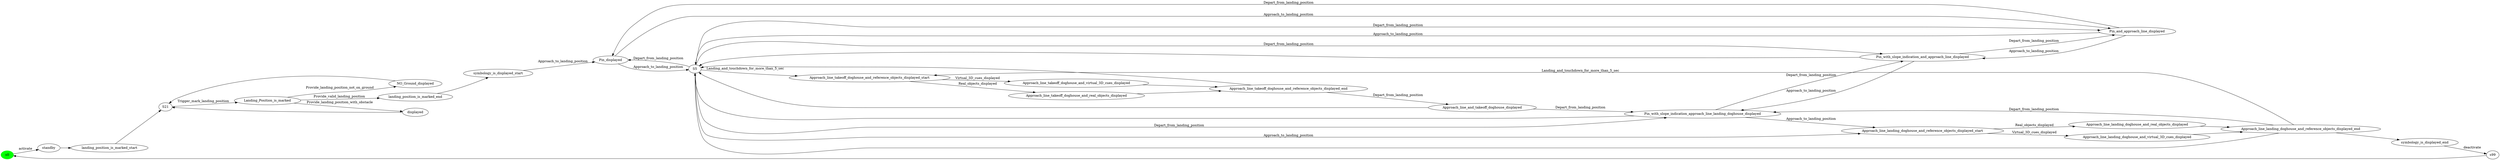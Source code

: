 digraph G {
rankdir=LR;
state0[ label = "s0", style=filled, color=green ];
state1 [ label = "Approach_line_landing_doghouse_and_reference_objects_displayed_end" ];
state1 -> state2 [ label="  " ];
state1 -> state3 [ label=" Landing_and_touchdown_for_more_than_5_sec " ];
state1 -> state4 [ label="  " ];
state1 -> state5 [ label=" Depart_from_landing_position " ];
state6 [ label = "Pin_displayed" ];
state6 -> state4 [ label=" Approach_to_landing_position " ];
state6 -> state7 [ label=" Approach_to_landing_position " ];
state4 [ label = "S5" ];
state4 -> state5 [ label=" Depart_from_landing_position " ];
state4 -> state7 [ label=" Depart_from_landing_position " ];
state4 -> state6 [ label=" Depart_from_landing_position " ];
state4 -> state8 [ label=" Depart_from_landing_position " ];
state4 -> state9 [ label=" Approach_to_landing_position " ];
state4 -> state3 [ label=" Landing_and_touchdown_for_more_than_5_sec " ];
state10 [ label = "standby" ];
state10 -> state11 [ label="  " ];
state12 [ label = "Approach_line_and_takeoff_doghouse_displayed" ];
state12 -> state5 [ label=" Depart_from_landing_position " ];
state12 -> state4 [ label="  " ];
state8 [ label = "Pin_with_slope_indication_and_approach_line_displayed" ];
state8 -> state5 [ label=" Approach_to_landing_position " ];
state8 -> state4 [ label="  " ];
state8 -> state7 [ label=" Depart_from_landing_position " ];
state13 [ label = "s99" ];
state13 -> state0 [ label="  " ];
state14 [ label = "S21" ];
state14 -> state15 [ label=" Trigger_mark_landing_position " ];
state5 [ label = "Pin_with_slope_indication_approach_line_landing_doghouse_displayed" ];
state5 -> state9 [ label=" Approach_to_landing_position " ];
state5 -> state8 [ label=" Depart_from_landing_position " ];
state5 -> state4 [ label="  " ];
state16 [ label = "Approach_line_landing_doghouse_and_virtual_3D_cues_displayed" ];
state16 -> state1 [ label="  " ];
state11 [ label = "landing_position_is_marked_start" ];
state11 -> state14 [ label="  " ];
state17 [ label = "symbology_is_displayed_start" ];
state17 -> state6 [ label=" Approach_to_landing_position " ];
state18 [ label = "Approach_line_takeoff_doghouse_and_reference_objects_displayed_end" ];
state18 -> state12 [ label=" Depart_from_landing_position " ];
state18 -> state4 [ label="  " ];
state19 [ label = "NO_Ground_displayed" ];
state19 -> state14 [ label="  " ];
state20 [ label = "Approach_line_takeoff_doghouse_and_real_objects_displayed" ];
state20 -> state18 [ label="  " ];
state0 -> state10 [ label=" activate " ];
state21 [ label = "displayed" ];
state21 -> state14 [ label="  " ];
state22 [ label = "landing_position_is_marked_end" ];
state22 -> state17 [ label="  " ];
state23 [ label = "Approach_line_landing_doghouse_and_real_objects_displayed" ];
state23 -> state1 [ label="  " ];
state2 [ label = "symbology_is_displayed_end" ];
state2 -> state13 [ label=" deactivate " ];
state9 [ label = "Approach_line_landing_doghouse_and_reference_objects_displayed_start" ];
state9 -> state16 [ label=" Virtual_3D_cues_displayed" ];
state9 -> state23 [ label=" Real_objects_displayed" ];
state7 [ label = "Pin_and_approach_line_displayed" ];
state7 -> state8 [ label=" Approach_to_landing_position " ];
state7 -> state6 [ label=" Depart_from_landing_position " ];
state7 -> state4 [ label=" Approach_to_landing_position " ];
state15 [ label = "Landing_Position_is_marked" ];
state15 -> state19 [ label=" Provide_landing_position_not_on_ground" ];
state15 -> state21 [ label=" Provide_landing_position_with_obstacle" ];
state15 -> state22 [ label=" Provide_valid_landing_position " ];
state3 [ label = "Approach_line_takeoff_doghouse_and_reference_objects_displayed_start" ];
state3 -> state24 [ label=" Virtual_3D_cues_displayed" ];
state3 -> state20 [ label=" Real_objects_displayed" ];
state24 [ label = "Approach_line_takeoff_doghouse_and_virtual_3D_cues_displayed" ];
state24 -> state18 [ label="  " ];
}
